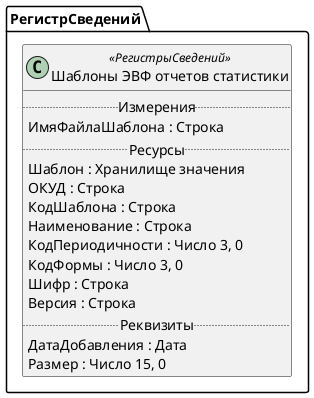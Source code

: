 ﻿@startuml ШаблоныЭВФОтчетовСтатистики
'!include templates.wsd
'..\include templates.wsd
class РегистрСведений.ШаблоныЭВФОтчетовСтатистики as "Шаблоны ЭВФ отчетов статистики" <<РегистрыСведений>>
{
..Измерения..
ИмяФайлаШаблона : Строка
..Ресурсы..
Шаблон : Хранилище значения
ОКУД : Строка
КодШаблона : Строка
Наименование : Строка
КодПериодичности : Число 3, 0
КодФормы : Число 3, 0
Шифр : Строка
Версия : Строка
..Реквизиты..
ДатаДобавления : Дата
Размер : Число 15, 0
}
@enduml
